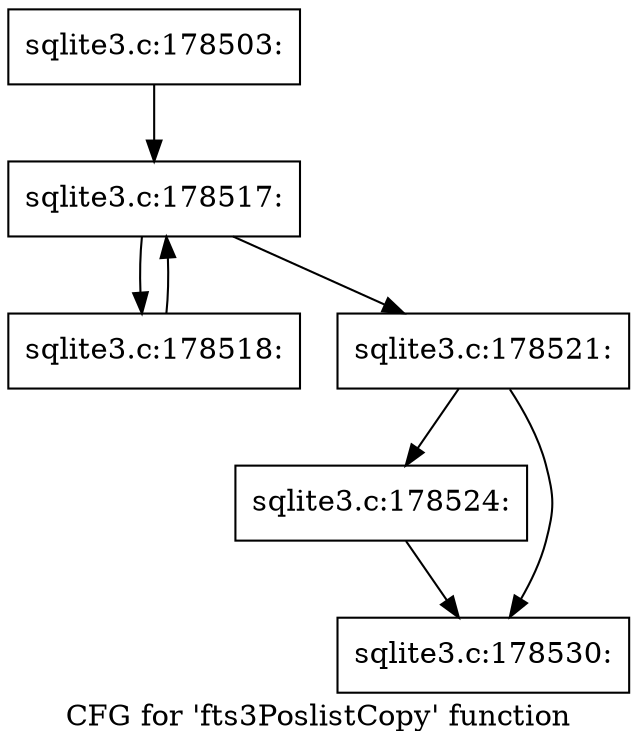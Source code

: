 digraph "CFG for 'fts3PoslistCopy' function" {
	label="CFG for 'fts3PoslistCopy' function";

	Node0x55c0f5d08000 [shape=record,label="{sqlite3.c:178503:}"];
	Node0x55c0f5d08000 -> Node0x55c0fac0bb60;
	Node0x55c0fac0bb60 [shape=record,label="{sqlite3.c:178517:}"];
	Node0x55c0fac0bb60 -> Node0x55c0fac0c120;
	Node0x55c0fac0bb60 -> Node0x55c0fac0bcc0;
	Node0x55c0fac0c120 [shape=record,label="{sqlite3.c:178518:}"];
	Node0x55c0fac0c120 -> Node0x55c0fac0bb60;
	Node0x55c0fac0bcc0 [shape=record,label="{sqlite3.c:178521:}"];
	Node0x55c0fac0bcc0 -> Node0x55c0fac0cb80;
	Node0x55c0fac0bcc0 -> Node0x55c0fac0cbd0;
	Node0x55c0fac0cb80 [shape=record,label="{sqlite3.c:178524:}"];
	Node0x55c0fac0cb80 -> Node0x55c0fac0cbd0;
	Node0x55c0fac0cbd0 [shape=record,label="{sqlite3.c:178530:}"];
}

